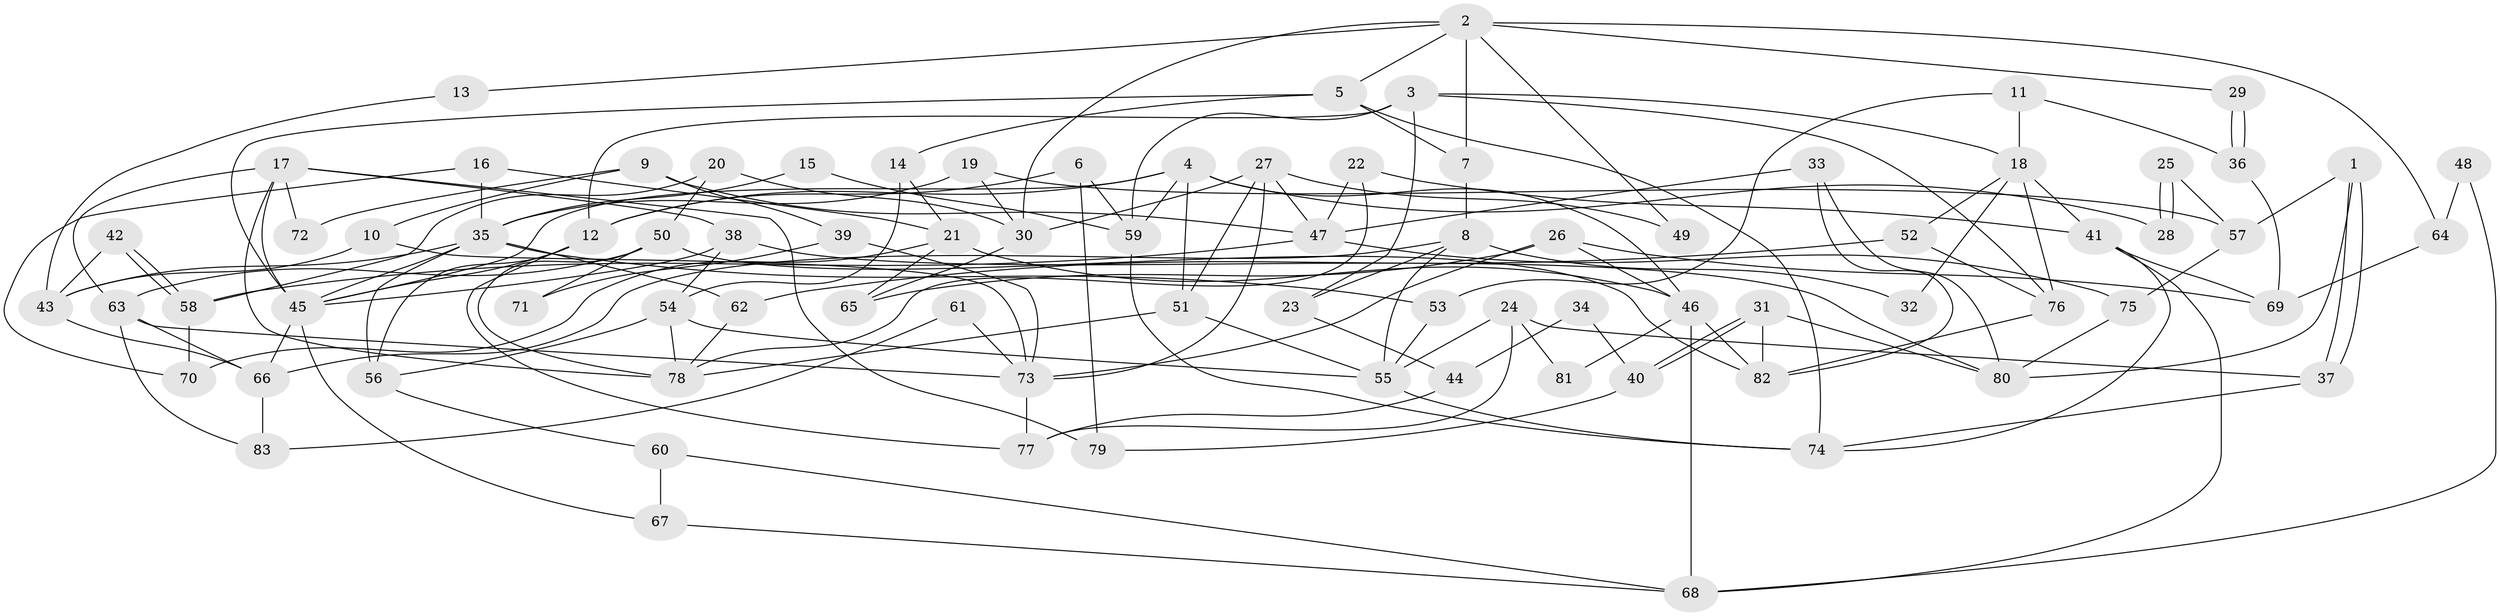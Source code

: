 // coarse degree distribution, {3: 0.2926829268292683, 11: 0.04878048780487805, 15: 0.024390243902439025, 9: 0.024390243902439025, 5: 0.12195121951219512, 8: 0.024390243902439025, 4: 0.04878048780487805, 6: 0.07317073170731707, 2: 0.1951219512195122, 17: 0.024390243902439025, 7: 0.0975609756097561, 12: 0.024390243902439025}
// Generated by graph-tools (version 1.1) at 2025/18/03/04/25 18:18:40]
// undirected, 83 vertices, 166 edges
graph export_dot {
graph [start="1"]
  node [color=gray90,style=filled];
  1;
  2;
  3;
  4;
  5;
  6;
  7;
  8;
  9;
  10;
  11;
  12;
  13;
  14;
  15;
  16;
  17;
  18;
  19;
  20;
  21;
  22;
  23;
  24;
  25;
  26;
  27;
  28;
  29;
  30;
  31;
  32;
  33;
  34;
  35;
  36;
  37;
  38;
  39;
  40;
  41;
  42;
  43;
  44;
  45;
  46;
  47;
  48;
  49;
  50;
  51;
  52;
  53;
  54;
  55;
  56;
  57;
  58;
  59;
  60;
  61;
  62;
  63;
  64;
  65;
  66;
  67;
  68;
  69;
  70;
  71;
  72;
  73;
  74;
  75;
  76;
  77;
  78;
  79;
  80;
  81;
  82;
  83;
  1 -- 80;
  1 -- 37;
  1 -- 37;
  1 -- 57;
  2 -- 7;
  2 -- 30;
  2 -- 5;
  2 -- 13;
  2 -- 29;
  2 -- 49;
  2 -- 64;
  3 -- 59;
  3 -- 76;
  3 -- 12;
  3 -- 18;
  3 -- 23;
  4 -- 46;
  4 -- 12;
  4 -- 28;
  4 -- 45;
  4 -- 51;
  4 -- 59;
  5 -- 14;
  5 -- 7;
  5 -- 45;
  5 -- 74;
  6 -- 12;
  6 -- 59;
  6 -- 79;
  7 -- 8;
  8 -- 55;
  8 -- 66;
  8 -- 23;
  8 -- 32;
  9 -- 10;
  9 -- 47;
  9 -- 39;
  9 -- 72;
  10 -- 73;
  10 -- 43;
  11 -- 53;
  11 -- 36;
  11 -- 18;
  12 -- 45;
  12 -- 56;
  12 -- 77;
  13 -- 43;
  14 -- 54;
  14 -- 21;
  15 -- 59;
  15 -- 35;
  16 -- 70;
  16 -- 35;
  16 -- 21;
  17 -- 45;
  17 -- 38;
  17 -- 63;
  17 -- 72;
  17 -- 78;
  17 -- 79;
  18 -- 32;
  18 -- 41;
  18 -- 52;
  18 -- 76;
  19 -- 30;
  19 -- 35;
  19 -- 57;
  20 -- 50;
  20 -- 58;
  20 -- 30;
  21 -- 65;
  21 -- 46;
  21 -- 70;
  22 -- 47;
  22 -- 78;
  22 -- 41;
  23 -- 44;
  24 -- 55;
  24 -- 37;
  24 -- 77;
  24 -- 81;
  25 -- 57;
  25 -- 28;
  25 -- 28;
  26 -- 46;
  26 -- 73;
  26 -- 65;
  26 -- 69;
  27 -- 73;
  27 -- 51;
  27 -- 30;
  27 -- 47;
  27 -- 49;
  29 -- 36;
  29 -- 36;
  30 -- 65;
  31 -- 80;
  31 -- 40;
  31 -- 40;
  31 -- 82;
  33 -- 82;
  33 -- 47;
  33 -- 80;
  34 -- 40;
  34 -- 44;
  35 -- 45;
  35 -- 62;
  35 -- 43;
  35 -- 53;
  35 -- 56;
  36 -- 69;
  37 -- 74;
  38 -- 54;
  38 -- 45;
  38 -- 80;
  39 -- 73;
  39 -- 71;
  40 -- 79;
  41 -- 68;
  41 -- 69;
  41 -- 74;
  42 -- 58;
  42 -- 58;
  42 -- 43;
  43 -- 66;
  44 -- 77;
  45 -- 66;
  45 -- 67;
  46 -- 68;
  46 -- 81;
  46 -- 82;
  47 -- 75;
  47 -- 58;
  48 -- 64;
  48 -- 68;
  50 -- 78;
  50 -- 82;
  50 -- 63;
  50 -- 71;
  51 -- 78;
  51 -- 55;
  52 -- 76;
  52 -- 62;
  53 -- 55;
  54 -- 56;
  54 -- 55;
  54 -- 78;
  55 -- 74;
  56 -- 60;
  57 -- 75;
  58 -- 70;
  59 -- 74;
  60 -- 68;
  60 -- 67;
  61 -- 73;
  61 -- 83;
  62 -- 78;
  63 -- 66;
  63 -- 73;
  63 -- 83;
  64 -- 69;
  66 -- 83;
  67 -- 68;
  73 -- 77;
  75 -- 80;
  76 -- 82;
}
